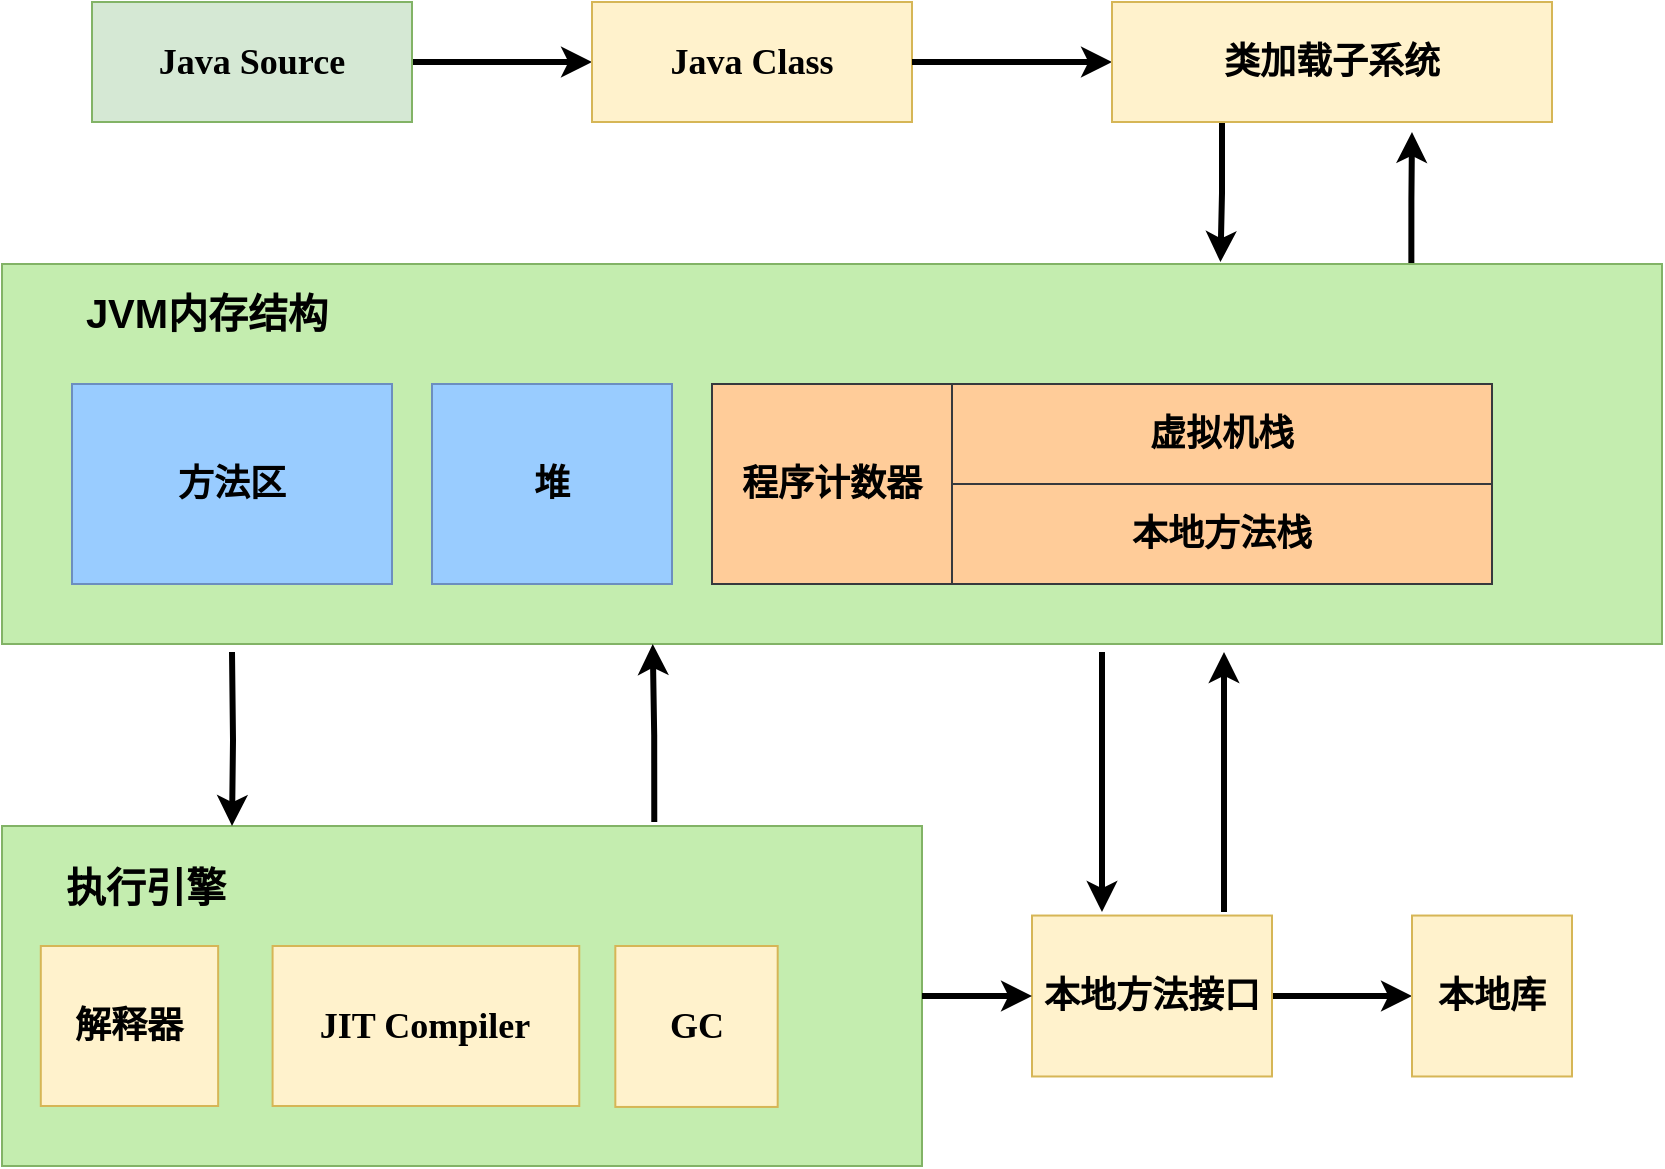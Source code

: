 <mxfile version="20.3.6" type="github">
  <diagram id="4d7J87PBZW5cuPnf7rWw" name="第 1 页">
    <mxGraphModel dx="1350" dy="891" grid="1" gridSize="10" guides="1" tooltips="1" connect="1" arrows="1" fold="1" page="1" pageScale="1" pageWidth="1169" pageHeight="827" math="0" shadow="0">
      <root>
        <mxCell id="0" />
        <mxCell id="1" parent="0" />
        <mxCell id="uC686owOd56F0ggzKGV0-3" style="edgeStyle=orthogonalEdgeStyle;rounded=0;orthogonalLoop=1;jettySize=auto;html=1;exitX=1;exitY=0.5;exitDx=0;exitDy=0;fontSize=18;strokeWidth=3;" edge="1" parent="1" source="uC686owOd56F0ggzKGV0-1">
          <mxGeometry relative="1" as="geometry">
            <mxPoint x="380" y="145" as="targetPoint" />
          </mxGeometry>
        </mxCell>
        <mxCell id="uC686owOd56F0ggzKGV0-1" value="&lt;font style=&quot;font-size: 18px;&quot; face=&quot;微软雅黑&quot;&gt;&lt;b&gt;Java Source&lt;/b&gt;&lt;/font&gt;" style="rounded=0;whiteSpace=wrap;html=1;fillColor=#d5e8d4;strokeColor=#82b366;" vertex="1" parent="1">
          <mxGeometry x="130" y="115" width="160" height="60" as="geometry" />
        </mxCell>
        <mxCell id="uC686owOd56F0ggzKGV0-4" value="&lt;font style=&quot;font-size: 18px;&quot; face=&quot;微软雅黑&quot;&gt;&lt;b&gt;Java Class&lt;/b&gt;&lt;/font&gt;" style="rounded=0;whiteSpace=wrap;html=1;fillColor=#fff2cc;strokeColor=#d6b656;" vertex="1" parent="1">
          <mxGeometry x="380" y="115" width="160" height="60" as="geometry" />
        </mxCell>
        <mxCell id="uC686owOd56F0ggzKGV0-5" style="edgeStyle=orthogonalEdgeStyle;rounded=0;orthogonalLoop=1;jettySize=auto;html=1;exitX=1;exitY=0.5;exitDx=0;exitDy=0;fontSize=18;strokeWidth=3;entryX=0;entryY=0.5;entryDx=0;entryDy=0;" edge="1" parent="1" source="uC686owOd56F0ggzKGV0-4" target="uC686owOd56F0ggzKGV0-6">
          <mxGeometry relative="1" as="geometry">
            <mxPoint x="680" y="155" as="targetPoint" />
            <mxPoint x="300" y="155" as="sourcePoint" />
            <Array as="points" />
          </mxGeometry>
        </mxCell>
        <mxCell id="uC686owOd56F0ggzKGV0-14" style="edgeStyle=orthogonalEdgeStyle;rounded=0;orthogonalLoop=1;jettySize=auto;html=1;exitX=0.25;exitY=1;exitDx=0;exitDy=0;strokeWidth=3;fontSize=18;entryX=0.734;entryY=-0.005;entryDx=0;entryDy=0;entryPerimeter=0;" edge="1" parent="1" source="uC686owOd56F0ggzKGV0-6" target="uC686owOd56F0ggzKGV0-7">
          <mxGeometry relative="1" as="geometry">
            <mxPoint x="695" y="250" as="targetPoint" />
          </mxGeometry>
        </mxCell>
        <mxCell id="uC686owOd56F0ggzKGV0-6" value="&lt;font style=&quot;font-size: 18px;&quot; face=&quot;微软雅黑&quot;&gt;&lt;b&gt;类加载子系统&lt;/b&gt;&lt;/font&gt;" style="rounded=0;whiteSpace=wrap;html=1;fillColor=#fff2cc;strokeColor=#d6b656;" vertex="1" parent="1">
          <mxGeometry x="640" y="115" width="220" height="60" as="geometry" />
        </mxCell>
        <mxCell id="uC686owOd56F0ggzKGV0-16" style="edgeStyle=orthogonalEdgeStyle;rounded=0;orthogonalLoop=1;jettySize=auto;html=1;exitX=0.849;exitY=0.053;exitDx=0;exitDy=0;strokeWidth=3;fontSize=18;exitPerimeter=0;" edge="1" parent="1" source="uC686owOd56F0ggzKGV0-7">
          <mxGeometry relative="1" as="geometry">
            <mxPoint x="790" y="180" as="targetPoint" />
          </mxGeometry>
        </mxCell>
        <mxCell id="uC686owOd56F0ggzKGV0-17" value="" style="group;fillColor=#ffcc99;strokeColor=#36393d;" vertex="1" connectable="0" parent="1">
          <mxGeometry x="85" y="246" width="830" height="190" as="geometry" />
        </mxCell>
        <mxCell id="uC686owOd56F0ggzKGV0-7" value="" style="rounded=0;whiteSpace=wrap;html=1;fontSize=18;fillColor=#C4EDAF;strokeColor=#82b366;gradientColor=none;" vertex="1" parent="uC686owOd56F0ggzKGV0-17">
          <mxGeometry width="830" height="190" as="geometry" />
        </mxCell>
        <mxCell id="uC686owOd56F0ggzKGV0-8" value="&lt;b style=&quot;font-family: 微软雅黑;&quot;&gt;方法区&lt;/b&gt;" style="rounded=0;whiteSpace=wrap;html=1;fontSize=18;fillColor=#99CCFF;gradientColor=none;strokeColor=#6c8ebf;" vertex="1" parent="uC686owOd56F0ggzKGV0-17">
          <mxGeometry x="35" y="60" width="160" height="100" as="geometry" />
        </mxCell>
        <mxCell id="uC686owOd56F0ggzKGV0-9" value="&lt;b style=&quot;font-family: 微软雅黑;&quot;&gt;堆&lt;/b&gt;" style="rounded=0;whiteSpace=wrap;html=1;fontSize=18;fillColor=#99CCFF;gradientColor=none;strokeColor=#6c8ebf;" vertex="1" parent="uC686owOd56F0ggzKGV0-17">
          <mxGeometry x="215" y="60" width="120" height="100" as="geometry" />
        </mxCell>
        <mxCell id="uC686owOd56F0ggzKGV0-10" value="&lt;b style=&quot;font-family: 微软雅黑;&quot;&gt;程序计数器&lt;/b&gt;" style="rounded=0;whiteSpace=wrap;html=1;fontSize=18;fillColor=#ffcc99;strokeColor=#36393d;" vertex="1" parent="uC686owOd56F0ggzKGV0-17">
          <mxGeometry x="355" y="60" width="120" height="100" as="geometry" />
        </mxCell>
        <mxCell id="uC686owOd56F0ggzKGV0-12" value="&lt;font face=&quot;微软雅黑&quot;&gt;&lt;b&gt;本地方法栈&lt;/b&gt;&lt;/font&gt;" style="rounded=0;whiteSpace=wrap;html=1;fontSize=18;fillColor=#ffcc99;strokeColor=#36393d;" vertex="1" parent="uC686owOd56F0ggzKGV0-17">
          <mxGeometry x="475" y="110" width="270" height="50" as="geometry" />
        </mxCell>
        <mxCell id="uC686owOd56F0ggzKGV0-13" value="&lt;b style=&quot;font-family: 微软雅黑;&quot;&gt;虚拟机栈&lt;/b&gt;" style="rounded=0;whiteSpace=wrap;html=1;fontSize=18;fillColor=#ffcc99;strokeColor=#36393d;" vertex="1" parent="uC686owOd56F0ggzKGV0-17">
          <mxGeometry x="475" y="60" width="270" height="50" as="geometry" />
        </mxCell>
        <mxCell id="uC686owOd56F0ggzKGV0-29" value="&lt;b&gt;&lt;font style=&quot;font-size: 20px;&quot;&gt;JVM内存结构&lt;/font&gt;&lt;/b&gt;" style="text;html=1;strokeColor=none;fillColor=none;align=center;verticalAlign=middle;whiteSpace=wrap;rounded=0;fontSize=18;" vertex="1" parent="uC686owOd56F0ggzKGV0-17">
          <mxGeometry x="35" width="135" height="50" as="geometry" />
        </mxCell>
        <mxCell id="uC686owOd56F0ggzKGV0-18" value="" style="group;fillColor=#fff2cc;gradientColor=#ffd966;strokeColor=#d6b656;" vertex="1" connectable="0" parent="1">
          <mxGeometry x="85" y="527" width="460" height="170" as="geometry" />
        </mxCell>
        <mxCell id="uC686owOd56F0ggzKGV0-19" value="" style="rounded=0;whiteSpace=wrap;html=1;fontSize=18;fillColor=#C4EDAF;strokeColor=#82b366;gradientColor=none;" vertex="1" parent="uC686owOd56F0ggzKGV0-18">
          <mxGeometry width="460.0" height="170.0" as="geometry" />
        </mxCell>
        <mxCell id="uC686owOd56F0ggzKGV0-20" value="&lt;b style=&quot;font-family: 微软雅黑;&quot;&gt;解释器&lt;/b&gt;" style="rounded=0;whiteSpace=wrap;html=1;fontSize=18;fillColor=#fff2cc;gradientColor=none;strokeColor=#d6b656;" vertex="1" parent="uC686owOd56F0ggzKGV0-18">
          <mxGeometry x="19.401" y="60" width="88.672" height="80" as="geometry" />
        </mxCell>
        <mxCell id="uC686owOd56F0ggzKGV0-21" value="&lt;b style=&quot;font-family: 微软雅黑;&quot;&gt;JIT Compiler&lt;/b&gt;" style="rounded=0;whiteSpace=wrap;html=1;fontSize=18;fillColor=#fff2cc;gradientColor=none;strokeColor=#d6b656;" vertex="1" parent="uC686owOd56F0ggzKGV0-18">
          <mxGeometry x="135.294" y="60" width="153.333" height="80" as="geometry" />
        </mxCell>
        <mxCell id="uC686owOd56F0ggzKGV0-25" value="&lt;b style=&quot;font-family: 微软雅黑;&quot;&gt;GC&lt;/b&gt;" style="rounded=0;whiteSpace=wrap;html=1;fontSize=18;fillColor=#fff2cc;gradientColor=none;strokeColor=#d6b656;" vertex="1" parent="uC686owOd56F0ggzKGV0-18">
          <mxGeometry x="306.667" y="60" width="81.176" height="80.47" as="geometry" />
        </mxCell>
        <mxCell id="uC686owOd56F0ggzKGV0-28" value="&lt;b&gt;&lt;font style=&quot;font-size: 20px;&quot;&gt;执行引擎&lt;/font&gt;&lt;/b&gt;" style="text;html=1;strokeColor=none;fillColor=none;align=center;verticalAlign=middle;whiteSpace=wrap;rounded=0;fontSize=18;" vertex="1" parent="uC686owOd56F0ggzKGV0-18">
          <mxGeometry x="27.059" y="16" width="90.196" height="30" as="geometry" />
        </mxCell>
        <mxCell id="uC686owOd56F0ggzKGV0-42" style="edgeStyle=orthogonalEdgeStyle;rounded=0;orthogonalLoop=1;jettySize=auto;html=1;entryX=0;entryY=0.5;entryDx=0;entryDy=0;strokeWidth=3;fontSize=20;" edge="1" parent="1" source="uC686owOd56F0ggzKGV0-36" target="uC686owOd56F0ggzKGV0-37">
          <mxGeometry relative="1" as="geometry" />
        </mxCell>
        <mxCell id="uC686owOd56F0ggzKGV0-36" value="&lt;b style=&quot;font-family: 微软雅黑;&quot;&gt;本地方法接口&lt;/b&gt;" style="rounded=0;whiteSpace=wrap;html=1;fontSize=18;fillColor=#fff2cc;gradientColor=none;strokeColor=#d6b656;" vertex="1" parent="1">
          <mxGeometry x="600" y="571.77" width="120" height="80.47" as="geometry" />
        </mxCell>
        <mxCell id="uC686owOd56F0ggzKGV0-37" value="&lt;b style=&quot;font-family: 微软雅黑;&quot;&gt;本地库&lt;/b&gt;" style="rounded=0;whiteSpace=wrap;html=1;fontSize=18;fillColor=#fff2cc;gradientColor=none;strokeColor=#d6b656;" vertex="1" parent="1">
          <mxGeometry x="790" y="571.77" width="80" height="80.47" as="geometry" />
        </mxCell>
        <mxCell id="uC686owOd56F0ggzKGV0-39" style="edgeStyle=orthogonalEdgeStyle;rounded=0;orthogonalLoop=1;jettySize=auto;html=1;exitX=0.709;exitY=-0.012;exitDx=0;exitDy=0;strokeWidth=3;fontSize=18;exitPerimeter=0;entryX=0.392;entryY=1;entryDx=0;entryDy=0;entryPerimeter=0;" edge="1" parent="1" source="uC686owOd56F0ggzKGV0-19" target="uC686owOd56F0ggzKGV0-7">
          <mxGeometry relative="1" as="geometry">
            <mxPoint x="410.0" y="526.07" as="sourcePoint" />
            <mxPoint x="410.33" y="450" as="targetPoint" />
          </mxGeometry>
        </mxCell>
        <mxCell id="uC686owOd56F0ggzKGV0-40" style="edgeStyle=orthogonalEdgeStyle;rounded=0;orthogonalLoop=1;jettySize=auto;html=1;strokeWidth=3;fontSize=18;entryX=0.25;entryY=0;entryDx=0;entryDy=0;" edge="1" parent="1" target="uC686owOd56F0ggzKGV0-19">
          <mxGeometry relative="1" as="geometry">
            <mxPoint x="200" y="440" as="sourcePoint" />
            <mxPoint x="420.36" y="446" as="targetPoint" />
          </mxGeometry>
        </mxCell>
        <mxCell id="uC686owOd56F0ggzKGV0-41" style="edgeStyle=orthogonalEdgeStyle;rounded=0;orthogonalLoop=1;jettySize=auto;html=1;exitX=1;exitY=0.5;exitDx=0;exitDy=0;entryX=0;entryY=0.5;entryDx=0;entryDy=0;strokeWidth=3;fontSize=20;" edge="1" parent="1" source="uC686owOd56F0ggzKGV0-19" target="uC686owOd56F0ggzKGV0-36">
          <mxGeometry relative="1" as="geometry" />
        </mxCell>
        <mxCell id="uC686owOd56F0ggzKGV0-43" style="edgeStyle=orthogonalEdgeStyle;rounded=0;orthogonalLoop=1;jettySize=auto;html=1;strokeWidth=3;fontSize=18;" edge="1" parent="1">
          <mxGeometry relative="1" as="geometry">
            <mxPoint x="696" y="570" as="sourcePoint" />
            <mxPoint x="696" y="440" as="targetPoint" />
          </mxGeometry>
        </mxCell>
        <mxCell id="uC686owOd56F0ggzKGV0-44" style="edgeStyle=orthogonalEdgeStyle;rounded=0;orthogonalLoop=1;jettySize=auto;html=1;strokeWidth=3;fontSize=18;" edge="1" parent="1">
          <mxGeometry relative="1" as="geometry">
            <mxPoint x="635" y="440" as="sourcePoint" />
            <mxPoint x="635" y="570" as="targetPoint" />
          </mxGeometry>
        </mxCell>
      </root>
    </mxGraphModel>
  </diagram>
</mxfile>
